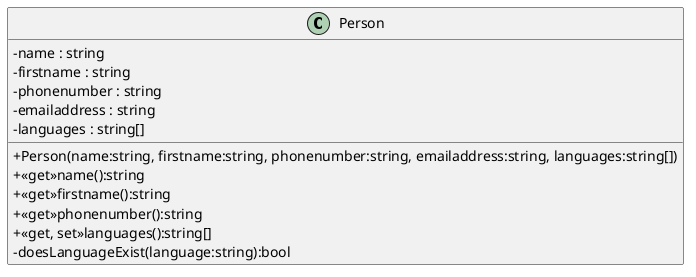 @startuml
skinparam classAttributeIconSize 0
class Person{
    - name : string
    - firstname : string
    - phonenumber : string
    - emailaddress : string
    - languages : string[]

    + Person(name:string, firstname:string, phonenumber:string, emailaddress:string, languages:string[])
    + <<get>>name():string
    + <<get>>firstname():string
    + <<get>>phonenumber():string
    + <<get, set>>languages():string[]
    - doesLanguageExist(language:string):bool
}

@enduml